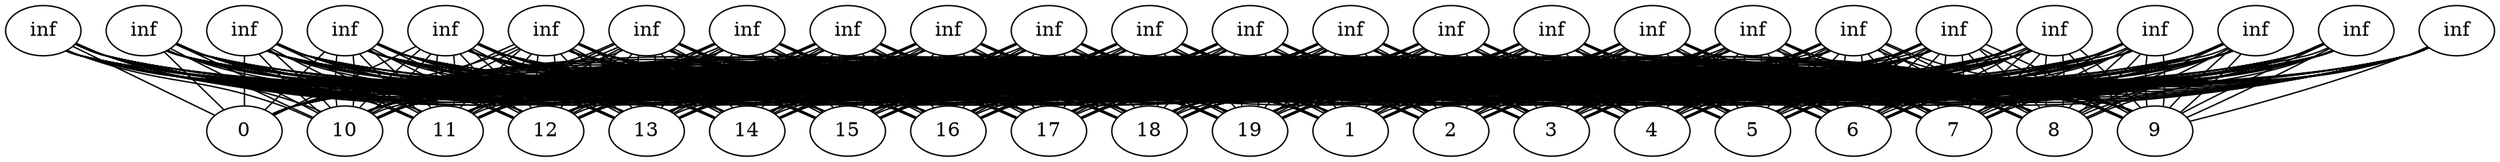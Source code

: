 graph X {
  0-0 [label="inf"];
  1-0 [label="inf"];
  0-1 [label="inf"];
  1-1 [label="inf"];
  0-2 [label="inf"];
  1-2 [label="inf"];
  0-3 [label="inf"];
  1-3 [label="inf"];
  0-4 [label="inf"];
  1-4 [label="inf"];
  0-5 [label="inf"];
  1-5 [label="inf"];
  0-6 [label="inf"];
  1-6 [label="inf"];
  0-7 [label="inf"];
  1-7 [label="inf"];
  0-8 [label="inf"];
  1-8 [label="inf"];
  0-9 [label="inf"];
  1-9 [label="inf"];
  0-10 [label="inf"];
  1-10 [label="inf"];
  0-11 [label="inf"];
  1-11 [label="inf"];
  0-12 [label="inf"];
  1-12 [label="inf"];
  0-13 [label="inf"];
  1-13 [label="inf"];
  0-14 [label="inf"];
  1-14 [label="inf"];
  0-15 [label="inf"];
  1-15 [label="inf"];
  0-16 [label="inf"];
  1-16 [label="inf"];
  0-17 [label="inf"];
  1-17 [label="inf"];
  0-18 [label="inf"];
  1-18 [label="inf"];
  0-19 [label="inf"];
  1-19 [label="inf"];
  0-20 [label="inf"];
  1-20 [label="inf"];
  0-21 [label="inf"];
  1-21 [label="inf"];
  0-22 [label="inf"];
  1-22 [label="inf"];
  0-23 [label="inf"];
  1-23 [label="inf"];
  0-24 [label="inf"];
  1-24 [label="inf"];
  2-0 [label="inf"];
  2-1 [label="inf"];
  2-2 [label="inf"];
  2-3 [label="inf"];
  2-4 [label="inf"];
  2-5 [label="inf"];
  2-6 [label="inf"];
  2-7 [label="inf"];
  2-8 [label="inf"];
  2-9 [label="inf"];
  2-10 [label="inf"];
  2-11 [label="inf"];
  2-12 [label="inf"];
  2-13 [label="inf"];
  2-14 [label="inf"];
  2-15 [label="inf"];
  2-16 [label="inf"];
  2-17 [label="inf"];
  2-18 [label="inf"];
  2-19 [label="inf"];
  2-20 [label="inf"];
  2-21 [label="inf"];
  2-22 [label="inf"];
  2-23 [label="inf"];
  2-24 [label="inf"];
  3-0 [label="inf"];
  3-1 [label="inf"];
  3-2 [label="inf"];
  3-3 [label="inf"];
  3-4 [label="inf"];
  3-5 [label="inf"];
  3-6 [label="inf"];
  3-7 [label="inf"];
  3-8 [label="inf"];
  3-9 [label="inf"];
  3-10 [label="inf"];
  3-11 [label="inf"];
  3-12 [label="inf"];
  3-13 [label="inf"];
  3-14 [label="inf"];
  3-15 [label="inf"];
  3-16 [label="inf"];
  3-17 [label="inf"];
  3-18 [label="inf"];
  3-19 [label="inf"];
  3-20 [label="inf"];
  3-21 [label="inf"];
  3-22 [label="inf"];
  3-23 [label="inf"];
  3-24 [label="inf"];
  4-0 [label="inf"];
  4-1 [label="inf"];
  4-2 [label="inf"];
  4-3 [label="inf"];
  4-4 [label="inf"];
  4-5 [label="inf"];
  4-6 [label="inf"];
  4-7 [label="inf"];
  4-8 [label="inf"];
  4-9 [label="inf"];
  4-10 [label="inf"];
  4-11 [label="inf"];
  4-12 [label="inf"];
  4-13 [label="inf"];
  4-14 [label="inf"];
  4-15 [label="inf"];
  4-16 [label="inf"];
  4-17 [label="inf"];
  4-18 [label="inf"];
  4-19 [label="inf"];
  4-20 [label="inf"];
  4-21 [label="inf"];
  4-22 [label="inf"];
  4-23 [label="inf"];
  4-24 [label="inf"];
  5-0 [label="inf"];
  5-1 [label="inf"];
  5-2 [label="inf"];
  5-3 [label="inf"];
  5-4 [label="inf"];
  5-5 [label="inf"];
  5-6 [label="inf"];
  5-7 [label="inf"];
  5-8 [label="inf"];
  5-9 [label="inf"];
  5-10 [label="inf"];
  5-11 [label="inf"];
  5-12 [label="inf"];
  5-13 [label="inf"];
  5-14 [label="inf"];
  5-15 [label="inf"];
  5-16 [label="inf"];
  5-17 [label="inf"];
  5-18 [label="inf"];
  5-19 [label="inf"];
  5-20 [label="inf"];
  5-21 [label="inf"];
  5-22 [label="inf"];
  5-23 [label="inf"];
  5-24 [label="inf"];
  6-0 [label="inf"];
  6-1 [label="inf"];
  6-2 [label="inf"];
  6-3 [label="inf"];
  6-4 [label="inf"];
  6-5 [label="inf"];
  6-6 [label="inf"];
  6-7 [label="inf"];
  6-8 [label="inf"];
  6-9 [label="inf"];
  6-10 [label="inf"];
  6-11 [label="inf"];
  6-12 [label="inf"];
  6-13 [label="inf"];
  6-14 [label="inf"];
  6-15 [label="inf"];
  6-16 [label="inf"];
  6-17 [label="inf"];
  6-18 [label="inf"];
  6-19 [label="inf"];
  6-20 [label="inf"];
  6-21 [label="inf"];
  6-22 [label="inf"];
  6-23 [label="inf"];
  6-24 [label="inf"];
  7-0 [label="inf"];
  7-1 [label="inf"];
  7-2 [label="inf"];
  7-3 [label="inf"];
  7-4 [label="inf"];
  7-5 [label="inf"];
  7-6 [label="inf"];
  7-7 [label="inf"];
  7-8 [label="inf"];
  7-9 [label="inf"];
  7-10 [label="inf"];
  7-11 [label="inf"];
  7-12 [label="inf"];
  7-13 [label="inf"];
  7-14 [label="inf"];
  7-15 [label="inf"];
  7-16 [label="inf"];
  7-17 [label="inf"];
  7-18 [label="inf"];
  7-19 [label="inf"];
  7-20 [label="inf"];
  7-21 [label="inf"];
  7-22 [label="inf"];
  7-23 [label="inf"];
  7-24 [label="inf"];
  8-0 [label="inf"];
  8-1 [label="inf"];
  8-2 [label="inf"];
  8-3 [label="inf"];
  8-4 [label="inf"];
  8-5 [label="inf"];
  8-6 [label="inf"];
  8-7 [label="inf"];
  8-8 [label="inf"];
  8-9 [label="inf"];
  8-10 [label="inf"];
  8-11 [label="inf"];
  8-12 [label="inf"];
  8-13 [label="inf"];
  8-14 [label="inf"];
  8-15 [label="inf"];
  8-16 [label="inf"];
  8-17 [label="inf"];
  8-18 [label="inf"];
  8-19 [label="inf"];
  8-20 [label="inf"];
  8-21 [label="inf"];
  8-22 [label="inf"];
  8-23 [label="inf"];
  8-24 [label="inf"];
  9-0 [label="inf"];
  9-1 [label="inf"];
  9-2 [label="inf"];
  9-3 [label="inf"];
  9-4 [label="inf"];
  9-5 [label="inf"];
  9-6 [label="inf"];
  9-7 [label="inf"];
  9-8 [label="inf"];
  9-9 [label="inf"];
  9-10 [label="inf"];
  9-11 [label="inf"];
  9-12 [label="inf"];
  9-13 [label="inf"];
  9-14 [label="inf"];
  9-15 [label="inf"];
  9-16 [label="inf"];
  9-17 [label="inf"];
  9-18 [label="inf"];
  9-19 [label="inf"];
  9-20 [label="inf"];
  9-21 [label="inf"];
  9-22 [label="inf"];
  9-23 [label="inf"];
  9-24 [label="inf"];
  10-0 [label="inf"];
  10-1 [label="inf"];
  10-2 [label="inf"];
  10-3 [label="inf"];
  10-4 [label="inf"];
  10-5 [label="inf"];
  10-6 [label="inf"];
  10-7 [label="inf"];
  10-8 [label="inf"];
  10-9 [label="inf"];
  10-10 [label="inf"];
  10-11 [label="inf"];
  10-12 [label="inf"];
  10-13 [label="inf"];
  10-14 [label="inf"];
  10-15 [label="inf"];
  10-16 [label="inf"];
  10-17 [label="inf"];
  10-18 [label="inf"];
  10-19 [label="inf"];
  10-20 [label="inf"];
  10-21 [label="inf"];
  10-22 [label="inf"];
  10-23 [label="inf"];
  10-24 [label="inf"];
  11-0 [label="inf"];
  11-1 [label="inf"];
  11-2 [label="inf"];
  11-3 [label="inf"];
  11-4 [label="inf"];
  11-5 [label="inf"];
  11-6 [label="inf"];
  11-7 [label="inf"];
  11-8 [label="inf"];
  11-9 [label="inf"];
  11-10 [label="inf"];
  11-11 [label="inf"];
  11-12 [label="inf"];
  11-13 [label="inf"];
  11-14 [label="inf"];
  11-15 [label="inf"];
  11-16 [label="inf"];
  11-17 [label="inf"];
  11-18 [label="inf"];
  11-19 [label="inf"];
  11-20 [label="inf"];
  11-21 [label="inf"];
  11-22 [label="inf"];
  11-23 [label="inf"];
  11-24 [label="inf"];
  12-0 [label="inf"];
  12-1 [label="inf"];
  12-2 [label="inf"];
  12-3 [label="inf"];
  12-4 [label="inf"];
  12-5 [label="inf"];
  12-6 [label="inf"];
  12-7 [label="inf"];
  12-8 [label="inf"];
  12-9 [label="inf"];
  12-10 [label="inf"];
  12-11 [label="inf"];
  12-12 [label="inf"];
  12-13 [label="inf"];
  12-14 [label="inf"];
  12-15 [label="inf"];
  12-16 [label="inf"];
  12-17 [label="inf"];
  12-18 [label="inf"];
  12-19 [label="inf"];
  12-20 [label="inf"];
  12-21 [label="inf"];
  12-22 [label="inf"];
  12-23 [label="inf"];
  12-24 [label="inf"];
  13-0 [label="inf"];
  13-1 [label="inf"];
  13-2 [label="inf"];
  13-3 [label="inf"];
  13-4 [label="inf"];
  13-5 [label="inf"];
  13-6 [label="inf"];
  13-7 [label="inf"];
  13-8 [label="inf"];
  13-9 [label="inf"];
  13-10 [label="inf"];
  13-11 [label="inf"];
  13-12 [label="inf"];
  13-13 [label="inf"];
  13-14 [label="inf"];
  13-15 [label="inf"];
  13-16 [label="inf"];
  13-17 [label="inf"];
  13-18 [label="inf"];
  13-19 [label="inf"];
  13-20 [label="inf"];
  13-21 [label="inf"];
  13-22 [label="inf"];
  13-23 [label="inf"];
  13-24 [label="inf"];
  14-0 [label="inf"];
  14-1 [label="inf"];
  14-2 [label="inf"];
  14-3 [label="inf"];
  14-4 [label="inf"];
  14-5 [label="inf"];
  14-6 [label="inf"];
  14-7 [label="inf"];
  14-8 [label="inf"];
  14-9 [label="inf"];
  14-10 [label="inf"];
  14-11 [label="inf"];
  14-12 [label="inf"];
  14-13 [label="inf"];
  14-14 [label="inf"];
  14-15 [label="inf"];
  14-16 [label="inf"];
  14-17 [label="inf"];
  14-18 [label="inf"];
  14-19 [label="inf"];
  14-20 [label="inf"];
  14-21 [label="inf"];
  14-22 [label="inf"];
  14-23 [label="inf"];
  14-24 [label="inf"];
  15-0 [label="inf"];
  15-1 [label="inf"];
  15-2 [label="inf"];
  15-3 [label="inf"];
  15-4 [label="inf"];
  15-5 [label="inf"];
  15-6 [label="inf"];
  15-7 [label="inf"];
  15-8 [label="inf"];
  15-9 [label="inf"];
  15-10 [label="inf"];
  15-11 [label="inf"];
  15-12 [label="inf"];
  15-13 [label="inf"];
  15-14 [label="inf"];
  15-15 [label="inf"];
  15-16 [label="inf"];
  15-17 [label="inf"];
  15-18 [label="inf"];
  15-19 [label="inf"];
  15-20 [label="inf"];
  15-21 [label="inf"];
  15-22 [label="inf"];
  15-23 [label="inf"];
  15-24 [label="inf"];
  16-0 [label="inf"];
  16-1 [label="inf"];
  16-2 [label="inf"];
  16-3 [label="inf"];
  16-4 [label="inf"];
  16-5 [label="inf"];
  16-6 [label="inf"];
  16-7 [label="inf"];
  16-8 [label="inf"];
  16-9 [label="inf"];
  16-10 [label="inf"];
  16-11 [label="inf"];
  16-12 [label="inf"];
  16-13 [label="inf"];
  16-14 [label="inf"];
  16-15 [label="inf"];
  16-16 [label="inf"];
  16-17 [label="inf"];
  16-18 [label="inf"];
  16-19 [label="inf"];
  16-20 [label="inf"];
  16-21 [label="inf"];
  16-22 [label="inf"];
  16-23 [label="inf"];
  16-24 [label="inf"];
  17-0 [label="inf"];
  17-1 [label="inf"];
  17-2 [label="inf"];
  17-3 [label="inf"];
  17-4 [label="inf"];
  17-5 [label="inf"];
  17-6 [label="inf"];
  17-7 [label="inf"];
  17-8 [label="inf"];
  17-9 [label="inf"];
  17-10 [label="inf"];
  17-11 [label="inf"];
  17-12 [label="inf"];
  17-13 [label="inf"];
  17-14 [label="inf"];
  17-15 [label="inf"];
  17-16 [label="inf"];
  17-17 [label="inf"];
  17-18 [label="inf"];
  17-19 [label="inf"];
  17-20 [label="inf"];
  17-21 [label="inf"];
  17-22 [label="inf"];
  17-23 [label="inf"];
  17-24 [label="inf"];
  18-0 [label="inf"];
  18-1 [label="inf"];
  18-2 [label="inf"];
  18-3 [label="inf"];
  18-4 [label="inf"];
  18-5 [label="inf"];
  18-6 [label="inf"];
  18-7 [label="inf"];
  18-8 [label="inf"];
  18-9 [label="inf"];
  18-10 [label="inf"];
  18-11 [label="inf"];
  18-12 [label="inf"];
  18-13 [label="inf"];
  18-14 [label="inf"];
  18-15 [label="inf"];
  18-16 [label="inf"];
  18-17 [label="inf"];
  18-18 [label="inf"];
  18-19 [label="inf"];
  18-20 [label="inf"];
  18-21 [label="inf"];
  18-22 [label="inf"];
  18-23 [label="inf"];
  18-24 [label="inf"];
  19-0 [label="inf"];
  19-1 [label="inf"];
  19-2 [label="inf"];
  19-3 [label="inf"];
  19-4 [label="inf"];
  19-5 [label="inf"];
  19-6 [label="inf"];
  19-7 [label="inf"];
  19-8 [label="inf"];
  19-9 [label="inf"];
  19-10 [label="inf"];
  19-11 [label="inf"];
  19-12 [label="inf"];
  19-13 [label="inf"];
  19-14 [label="inf"];
  19-15 [label="inf"];
  19-16 [label="inf"];
  19-17 [label="inf"];
  19-18 [label="inf"];
  19-19 [label="inf"];
  19-20 [label="inf"];
  19-21 [label="inf"];
  19-22 [label="inf"];
  19-23 [label="inf"];
  19-24 [label="inf"];
  0-0 -- 1-0;
  0-0 -- 0-1;
  0-1 -- 1-1;
  0-1 -- 0-2;
  0-2 -- 1-2;
  0-2 -- 0-3;
  0-3 -- 1-3;
  0-3 -- 0-4;
  0-4 -- 1-4;
  0-4 -- 0-5;
  0-5 -- 1-5;
  0-5 -- 0-6;
  0-6 -- 1-6;
  0-6 -- 0-7;
  0-7 -- 1-7;
  0-7 -- 0-8;
  0-8 -- 1-8;
  0-8 -- 0-9;
  0-9 -- 1-9;
  0-9 -- 0-10;
  0-10 -- 1-10;
  0-10 -- 0-11;
  0-11 -- 1-11;
  0-11 -- 0-12;
  0-12 -- 1-12;
  0-12 -- 0-13;
  0-13 -- 1-13;
  0-13 -- 0-14;
  0-14 -- 1-14;
  0-14 -- 0-15;
  0-15 -- 1-15;
  0-15 -- 0-16;
  0-16 -- 1-16;
  0-16 -- 0-17;
  0-17 -- 1-17;
  0-17 -- 0-18;
  0-18 -- 1-18;
  0-18 -- 0-19;
  0-19 -- 1-19;
  0-19 -- 0-20;
  0-20 -- 1-20;
  0-20 -- 0-21;
  0-21 -- 1-21;
  0-21 -- 0-22;
  0-22 -- 1-22;
  0-22 -- 0-23;
  0-23 -- 1-23;
  0-23 -- 0-24;
  0-24 -- 1-24;
  1-0 -- 2-0;
  1-0 -- 1-1;
  1-1 -- 2-1;
  1-1 -- 1-2;
  1-2 -- 2-2;
  1-2 -- 1-3;
  1-3 -- 2-3;
  1-3 -- 1-4;
  1-4 -- 2-4;
  1-4 -- 1-5;
  1-5 -- 2-5;
  1-5 -- 1-6;
  1-6 -- 2-6;
  1-6 -- 1-7;
  1-7 -- 2-7;
  1-7 -- 1-8;
  1-8 -- 2-8;
  1-8 -- 1-9;
  1-9 -- 2-9;
  1-9 -- 1-10;
  1-10 -- 2-10;
  1-10 -- 1-11;
  1-11 -- 2-11;
  1-11 -- 1-12;
  1-12 -- 2-12;
  1-12 -- 1-13;
  1-13 -- 2-13;
  1-13 -- 1-14;
  1-14 -- 2-14;
  1-14 -- 1-15;
  1-15 -- 2-15;
  1-15 -- 1-16;
  1-16 -- 2-16;
  1-16 -- 1-17;
  1-17 -- 2-17;
  1-17 -- 1-18;
  1-18 -- 2-18;
  1-18 -- 1-19;
  1-19 -- 2-19;
  1-19 -- 1-20;
  1-20 -- 2-20;
  1-20 -- 1-21;
  1-21 -- 2-21;
  1-21 -- 1-22;
  1-22 -- 2-22;
  1-22 -- 1-23;
  1-23 -- 2-23;
  1-23 -- 1-24;
  1-24 -- 2-24;
  2-0 -- 3-0;
  2-0 -- 2-1;
  2-1 -- 3-1;
  2-1 -- 2-2;
  2-2 -- 3-2;
  2-2 -- 2-3;
  2-3 -- 3-3;
  2-3 -- 2-4;
  2-4 -- 3-4;
  2-4 -- 2-5;
  2-5 -- 3-5;
  2-5 -- 2-6;
  2-6 -- 3-6;
  2-6 -- 2-7;
  2-7 -- 3-7;
  2-7 -- 2-8;
  2-8 -- 3-8;
  2-8 -- 2-9;
  2-9 -- 3-9;
  2-9 -- 2-10;
  2-10 -- 3-10;
  2-10 -- 2-11;
  2-11 -- 3-11;
  2-11 -- 2-12;
  2-12 -- 3-12;
  2-12 -- 2-13;
  2-13 -- 3-13;
  2-13 -- 2-14;
  2-14 -- 3-14;
  2-14 -- 2-15;
  2-15 -- 3-15;
  2-15 -- 2-16;
  2-16 -- 3-16;
  2-16 -- 2-17;
  2-17 -- 3-17;
  2-17 -- 2-18;
  2-18 -- 3-18;
  2-18 -- 2-19;
  2-19 -- 3-19;
  2-19 -- 2-20;
  2-20 -- 3-20;
  2-20 -- 2-21;
  2-21 -- 3-21;
  2-21 -- 2-22;
  2-22 -- 3-22;
  2-22 -- 2-23;
  2-23 -- 3-23;
  2-23 -- 2-24;
  2-24 -- 3-24;
  3-0 -- 4-0;
  3-0 -- 3-1;
  3-1 -- 4-1;
  3-1 -- 3-2;
  3-2 -- 4-2;
  3-2 -- 3-3;
  3-3 -- 4-3;
  3-3 -- 3-4;
  3-4 -- 4-4;
  3-4 -- 3-5;
  3-5 -- 4-5;
  3-5 -- 3-6;
  3-6 -- 4-6;
  3-6 -- 3-7;
  3-7 -- 4-7;
  3-7 -- 3-8;
  3-8 -- 4-8;
  3-8 -- 3-9;
  3-9 -- 4-9;
  3-9 -- 3-10;
  3-10 -- 4-10;
  3-10 -- 3-11;
  3-11 -- 4-11;
  3-11 -- 3-12;
  3-12 -- 4-12;
  3-12 -- 3-13;
  3-13 -- 4-13;
  3-13 -- 3-14;
  3-14 -- 4-14;
  3-14 -- 3-15;
  3-15 -- 4-15;
  3-15 -- 3-16;
  3-16 -- 4-16;
  3-16 -- 3-17;
  3-17 -- 4-17;
  3-17 -- 3-18;
  3-18 -- 4-18;
  3-18 -- 3-19;
  3-19 -- 4-19;
  3-19 -- 3-20;
  3-20 -- 4-20;
  3-20 -- 3-21;
  3-21 -- 4-21;
  3-21 -- 3-22;
  3-22 -- 4-22;
  3-22 -- 3-23;
  3-23 -- 4-23;
  3-23 -- 3-24;
  3-24 -- 4-24;
  4-0 -- 5-0;
  4-0 -- 4-1;
  4-1 -- 5-1;
  4-1 -- 4-2;
  4-2 -- 5-2;
  4-2 -- 4-3;
  4-3 -- 5-3;
  4-3 -- 4-4;
  4-4 -- 5-4;
  4-4 -- 4-5;
  4-5 -- 5-5;
  4-5 -- 4-6;
  4-6 -- 5-6;
  4-6 -- 4-7;
  4-7 -- 5-7;
  4-7 -- 4-8;
  4-8 -- 5-8;
  4-8 -- 4-9;
  4-9 -- 5-9;
  4-9 -- 4-10;
  4-10 -- 5-10;
  4-10 -- 4-11;
  4-11 -- 5-11;
  4-11 -- 4-12;
  4-12 -- 5-12;
  4-12 -- 4-13;
  4-13 -- 5-13;
  4-13 -- 4-14;
  4-14 -- 5-14;
  4-14 -- 4-15;
  4-15 -- 5-15;
  4-15 -- 4-16;
  4-16 -- 5-16;
  4-16 -- 4-17;
  4-17 -- 5-17;
  4-17 -- 4-18;
  4-18 -- 5-18;
  4-18 -- 4-19;
  4-19 -- 5-19;
  4-19 -- 4-20;
  4-20 -- 5-20;
  4-20 -- 4-21;
  4-21 -- 5-21;
  4-21 -- 4-22;
  4-22 -- 5-22;
  4-22 -- 4-23;
  4-23 -- 5-23;
  4-23 -- 4-24;
  4-24 -- 5-24;
  5-0 -- 6-0;
  5-0 -- 5-1;
  5-1 -- 6-1;
  5-1 -- 5-2;
  5-2 -- 6-2;
  5-2 -- 5-3;
  5-3 -- 6-3;
  5-3 -- 5-4;
  5-4 -- 6-4;
  5-4 -- 5-5;
  5-5 -- 6-5;
  5-5 -- 5-6;
  5-6 -- 6-6;
  5-6 -- 5-7;
  5-7 -- 6-7;
  5-7 -- 5-8;
  5-8 -- 6-8;
  5-8 -- 5-9;
  5-9 -- 6-9;
  5-9 -- 5-10;
  5-10 -- 6-10;
  5-10 -- 5-11;
  5-11 -- 6-11;
  5-11 -- 5-12;
  5-12 -- 6-12;
  5-12 -- 5-13;
  5-13 -- 6-13;
  5-13 -- 5-14;
  5-14 -- 6-14;
  5-14 -- 5-15;
  5-15 -- 6-15;
  5-15 -- 5-16;
  5-16 -- 6-16;
  5-16 -- 5-17;
  5-17 -- 6-17;
  5-17 -- 5-18;
  5-18 -- 6-18;
  5-18 -- 5-19;
  5-19 -- 6-19;
  5-19 -- 5-20;
  5-20 -- 6-20;
  5-20 -- 5-21;
  5-21 -- 6-21;
  5-21 -- 5-22;
  5-22 -- 6-22;
  5-22 -- 5-23;
  5-23 -- 6-23;
  5-23 -- 5-24;
  5-24 -- 6-24;
  6-0 -- 7-0;
  6-0 -- 6-1;
  6-1 -- 7-1;
  6-1 -- 6-2;
  6-2 -- 7-2;
  6-2 -- 6-3;
  6-3 -- 7-3;
  6-3 -- 6-4;
  6-4 -- 7-4;
  6-4 -- 6-5;
  6-5 -- 7-5;
  6-5 -- 6-6;
  6-6 -- 7-6;
  6-6 -- 6-7;
  6-7 -- 7-7;
  6-7 -- 6-8;
  6-8 -- 7-8;
  6-8 -- 6-9;
  6-9 -- 7-9;
  6-9 -- 6-10;
  6-10 -- 7-10;
  6-10 -- 6-11;
  6-11 -- 7-11;
  6-11 -- 6-12;
  6-12 -- 7-12;
  6-12 -- 6-13;
  6-13 -- 7-13;
  6-13 -- 6-14;
  6-14 -- 7-14;
  6-14 -- 6-15;
  6-15 -- 7-15;
  6-15 -- 6-16;
  6-16 -- 7-16;
  6-16 -- 6-17;
  6-17 -- 7-17;
  6-17 -- 6-18;
  6-18 -- 7-18;
  6-18 -- 6-19;
  6-19 -- 7-19;
  6-19 -- 6-20;
  6-20 -- 7-20;
  6-20 -- 6-21;
  6-21 -- 7-21;
  6-21 -- 6-22;
  6-22 -- 7-22;
  6-22 -- 6-23;
  6-23 -- 7-23;
  6-23 -- 6-24;
  6-24 -- 7-24;
  7-0 -- 8-0;
  7-0 -- 7-1;
  7-1 -- 8-1;
  7-1 -- 7-2;
  7-2 -- 8-2;
  7-2 -- 7-3;
  7-3 -- 8-3;
  7-3 -- 7-4;
  7-4 -- 8-4;
  7-4 -- 7-5;
  7-5 -- 8-5;
  7-5 -- 7-6;
  7-6 -- 8-6;
  7-6 -- 7-7;
  7-7 -- 8-7;
  7-7 -- 7-8;
  7-8 -- 8-8;
  7-8 -- 7-9;
  7-9 -- 8-9;
  7-9 -- 7-10;
  7-10 -- 8-10;
  7-10 -- 7-11;
  7-11 -- 8-11;
  7-11 -- 7-12;
  7-12 -- 8-12;
  7-12 -- 7-13;
  7-13 -- 8-13;
  7-13 -- 7-14;
  7-14 -- 8-14;
  7-14 -- 7-15;
  7-15 -- 8-15;
  7-15 -- 7-16;
  7-16 -- 8-16;
  7-16 -- 7-17;
  7-17 -- 8-17;
  7-17 -- 7-18;
  7-18 -- 8-18;
  7-18 -- 7-19;
  7-19 -- 8-19;
  7-19 -- 7-20;
  7-20 -- 8-20;
  7-20 -- 7-21;
  7-21 -- 8-21;
  7-21 -- 7-22;
  7-22 -- 8-22;
  7-22 -- 7-23;
  7-23 -- 8-23;
  7-23 -- 7-24;
  7-24 -- 8-24;
  8-0 -- 9-0;
  8-0 -- 8-1;
  8-1 -- 9-1;
  8-1 -- 8-2;
  8-2 -- 9-2;
  8-2 -- 8-3;
  8-3 -- 9-3;
  8-3 -- 8-4;
  8-4 -- 9-4;
  8-4 -- 8-5;
  8-5 -- 9-5;
  8-5 -- 8-6;
  8-6 -- 9-6;
  8-6 -- 8-7;
  8-7 -- 9-7;
  8-7 -- 8-8;
  8-8 -- 9-8;
  8-8 -- 8-9;
  8-9 -- 9-9;
  8-9 -- 8-10;
  8-10 -- 9-10;
  8-10 -- 8-11;
  8-11 -- 9-11;
  8-11 -- 8-12;
  8-12 -- 9-12;
  8-12 -- 8-13;
  8-13 -- 9-13;
  8-13 -- 8-14;
  8-14 -- 9-14;
  8-14 -- 8-15;
  8-15 -- 9-15;
  8-15 -- 8-16;
  8-16 -- 9-16;
  8-16 -- 8-17;
  8-17 -- 9-17;
  8-17 -- 8-18;
  8-18 -- 9-18;
  8-18 -- 8-19;
  8-19 -- 9-19;
  8-19 -- 8-20;
  8-20 -- 9-20;
  8-20 -- 8-21;
  8-21 -- 9-21;
  8-21 -- 8-22;
  8-22 -- 9-22;
  8-22 -- 8-23;
  8-23 -- 9-23;
  8-23 -- 8-24;
  8-24 -- 9-24;
  9-0 -- 10-0;
  9-0 -- 9-1;
  9-1 -- 10-1;
  9-1 -- 9-2;
  9-2 -- 10-2;
  9-2 -- 9-3;
  9-3 -- 10-3;
  9-3 -- 9-4;
  9-4 -- 10-4;
  9-4 -- 9-5;
  9-5 -- 10-5;
  9-5 -- 9-6;
  9-6 -- 10-6;
  9-6 -- 9-7;
  9-7 -- 10-7;
  9-7 -- 9-8;
  9-8 -- 10-8;
  9-8 -- 9-9;
  9-9 -- 10-9;
  9-9 -- 9-10;
  9-10 -- 10-10;
  9-10 -- 9-11;
  9-11 -- 10-11;
  9-11 -- 9-12;
  9-12 -- 10-12;
  9-12 -- 9-13;
  9-13 -- 10-13;
  9-13 -- 9-14;
  9-14 -- 10-14;
  9-14 -- 9-15;
  9-15 -- 10-15;
  9-15 -- 9-16;
  9-16 -- 10-16;
  9-16 -- 9-17;
  9-17 -- 10-17;
  9-17 -- 9-18;
  9-18 -- 10-18;
  9-18 -- 9-19;
  9-19 -- 10-19;
  9-19 -- 9-20;
  9-20 -- 10-20;
  9-20 -- 9-21;
  9-21 -- 10-21;
  9-21 -- 9-22;
  9-22 -- 10-22;
  9-22 -- 9-23;
  9-23 -- 10-23;
  9-23 -- 9-24;
  9-24 -- 10-24;
  10-0 -- 11-0;
  10-0 -- 10-1;
  10-1 -- 11-1;
  10-1 -- 10-2;
  10-2 -- 11-2;
  10-2 -- 10-3;
  10-3 -- 11-3;
  10-3 -- 10-4;
  10-4 -- 11-4;
  10-4 -- 10-5;
  10-5 -- 11-5;
  10-5 -- 10-6;
  10-6 -- 11-6;
  10-6 -- 10-7;
  10-7 -- 11-7;
  10-7 -- 10-8;
  10-8 -- 11-8;
  10-8 -- 10-9;
  10-9 -- 11-9;
  10-9 -- 10-10;
  10-10 -- 11-10;
  10-10 -- 10-11;
  10-11 -- 11-11;
  10-11 -- 10-12;
  10-12 -- 11-12;
  10-12 -- 10-13;
  10-13 -- 11-13;
  10-13 -- 10-14;
  10-14 -- 11-14;
  10-14 -- 10-15;
  10-15 -- 11-15;
  10-15 -- 10-16;
  10-16 -- 11-16;
  10-16 -- 10-17;
  10-17 -- 11-17;
  10-17 -- 10-18;
  10-18 -- 11-18;
  10-18 -- 10-19;
  10-19 -- 11-19;
  10-19 -- 10-20;
  10-20 -- 11-20;
  10-20 -- 10-21;
  10-21 -- 11-21;
  10-21 -- 10-22;
  10-22 -- 11-22;
  10-22 -- 10-23;
  10-23 -- 11-23;
  10-23 -- 10-24;
  10-24 -- 11-24;
  11-0 -- 12-0;
  11-0 -- 11-1;
  11-1 -- 12-1;
  11-1 -- 11-2;
  11-2 -- 12-2;
  11-2 -- 11-3;
  11-3 -- 12-3;
  11-3 -- 11-4;
  11-4 -- 12-4;
  11-4 -- 11-5;
  11-5 -- 12-5;
  11-5 -- 11-6;
  11-6 -- 12-6;
  11-6 -- 11-7;
  11-7 -- 12-7;
  11-7 -- 11-8;
  11-8 -- 12-8;
  11-8 -- 11-9;
  11-9 -- 12-9;
  11-9 -- 11-10;
  11-10 -- 12-10;
  11-10 -- 11-11;
  11-11 -- 12-11;
  11-11 -- 11-12;
  11-12 -- 12-12;
  11-12 -- 11-13;
  11-13 -- 12-13;
  11-13 -- 11-14;
  11-14 -- 12-14;
  11-14 -- 11-15;
  11-15 -- 12-15;
  11-15 -- 11-16;
  11-16 -- 12-16;
  11-16 -- 11-17;
  11-17 -- 12-17;
  11-17 -- 11-18;
  11-18 -- 12-18;
  11-18 -- 11-19;
  11-19 -- 12-19;
  11-19 -- 11-20;
  11-20 -- 12-20;
  11-20 -- 11-21;
  11-21 -- 12-21;
  11-21 -- 11-22;
  11-22 -- 12-22;
  11-22 -- 11-23;
  11-23 -- 12-23;
  11-23 -- 11-24;
  11-24 -- 12-24;
  12-0 -- 13-0;
  12-0 -- 12-1;
  12-1 -- 13-1;
  12-1 -- 12-2;
  12-2 -- 13-2;
  12-2 -- 12-3;
  12-3 -- 13-3;
  12-3 -- 12-4;
  12-4 -- 13-4;
  12-4 -- 12-5;
  12-5 -- 13-5;
  12-5 -- 12-6;
  12-6 -- 13-6;
  12-6 -- 12-7;
  12-7 -- 13-7;
  12-7 -- 12-8;
  12-8 -- 13-8;
  12-8 -- 12-9;
  12-9 -- 13-9;
  12-9 -- 12-10;
  12-10 -- 13-10;
  12-10 -- 12-11;
  12-11 -- 13-11;
  12-11 -- 12-12;
  12-12 -- 13-12;
  12-12 -- 12-13;
  12-13 -- 13-13;
  12-13 -- 12-14;
  12-14 -- 13-14;
  12-14 -- 12-15;
  12-15 -- 13-15;
  12-15 -- 12-16;
  12-16 -- 13-16;
  12-16 -- 12-17;
  12-17 -- 13-17;
  12-17 -- 12-18;
  12-18 -- 13-18;
  12-18 -- 12-19;
  12-19 -- 13-19;
  12-19 -- 12-20;
  12-20 -- 13-20;
  12-20 -- 12-21;
  12-21 -- 13-21;
  12-21 -- 12-22;
  12-22 -- 13-22;
  12-22 -- 12-23;
  12-23 -- 13-23;
  12-23 -- 12-24;
  12-24 -- 13-24;
  13-0 -- 14-0;
  13-0 -- 13-1;
  13-1 -- 14-1;
  13-1 -- 13-2;
  13-2 -- 14-2;
  13-2 -- 13-3;
  13-3 -- 14-3;
  13-3 -- 13-4;
  13-4 -- 14-4;
  13-4 -- 13-5;
  13-5 -- 14-5;
  13-5 -- 13-6;
  13-6 -- 14-6;
  13-6 -- 13-7;
  13-7 -- 14-7;
  13-7 -- 13-8;
  13-8 -- 14-8;
  13-8 -- 13-9;
  13-9 -- 14-9;
  13-9 -- 13-10;
  13-10 -- 14-10;
  13-10 -- 13-11;
  13-11 -- 14-11;
  13-11 -- 13-12;
  13-12 -- 14-12;
  13-12 -- 13-13;
  13-13 -- 14-13;
  13-13 -- 13-14;
  13-14 -- 14-14;
  13-14 -- 13-15;
  13-15 -- 14-15;
  13-15 -- 13-16;
  13-16 -- 14-16;
  13-16 -- 13-17;
  13-17 -- 14-17;
  13-17 -- 13-18;
  13-18 -- 14-18;
  13-18 -- 13-19;
  13-19 -- 14-19;
  13-19 -- 13-20;
  13-20 -- 14-20;
  13-20 -- 13-21;
  13-21 -- 14-21;
  13-21 -- 13-22;
  13-22 -- 14-22;
  13-22 -- 13-23;
  13-23 -- 14-23;
  13-23 -- 13-24;
  13-24 -- 14-24;
  14-0 -- 15-0;
  14-0 -- 14-1;
  14-1 -- 15-1;
  14-1 -- 14-2;
  14-2 -- 15-2;
  14-2 -- 14-3;
  14-3 -- 15-3;
  14-3 -- 14-4;
  14-4 -- 15-4;
  14-4 -- 14-5;
  14-5 -- 15-5;
  14-5 -- 14-6;
  14-6 -- 15-6;
  14-6 -- 14-7;
  14-7 -- 15-7;
  14-7 -- 14-8;
  14-8 -- 15-8;
  14-8 -- 14-9;
  14-9 -- 15-9;
  14-9 -- 14-10;
  14-10 -- 15-10;
  14-10 -- 14-11;
  14-11 -- 15-11;
  14-11 -- 14-12;
  14-12 -- 15-12;
  14-12 -- 14-13;
  14-13 -- 15-13;
  14-13 -- 14-14;
  14-14 -- 15-14;
  14-14 -- 14-15;
  14-15 -- 15-15;
  14-15 -- 14-16;
  14-16 -- 15-16;
  14-16 -- 14-17;
  14-17 -- 15-17;
  14-17 -- 14-18;
  14-18 -- 15-18;
  14-18 -- 14-19;
  14-19 -- 15-19;
  14-19 -- 14-20;
  14-20 -- 15-20;
  14-20 -- 14-21;
  14-21 -- 15-21;
  14-21 -- 14-22;
  14-22 -- 15-22;
  14-22 -- 14-23;
  14-23 -- 15-23;
  14-23 -- 14-24;
  14-24 -- 15-24;
  15-0 -- 16-0;
  15-0 -- 15-1;
  15-1 -- 16-1;
  15-1 -- 15-2;
  15-2 -- 16-2;
  15-2 -- 15-3;
  15-3 -- 16-3;
  15-3 -- 15-4;
  15-4 -- 16-4;
  15-4 -- 15-5;
  15-5 -- 16-5;
  15-5 -- 15-6;
  15-6 -- 16-6;
  15-6 -- 15-7;
  15-7 -- 16-7;
  15-7 -- 15-8;
  15-8 -- 16-8;
  15-8 -- 15-9;
  15-9 -- 16-9;
  15-9 -- 15-10;
  15-10 -- 16-10;
  15-10 -- 15-11;
  15-11 -- 16-11;
  15-11 -- 15-12;
  15-12 -- 16-12;
  15-12 -- 15-13;
  15-13 -- 16-13;
  15-13 -- 15-14;
  15-14 -- 16-14;
  15-14 -- 15-15;
  15-15 -- 16-15;
  15-15 -- 15-16;
  15-16 -- 16-16;
  15-16 -- 15-17;
  15-17 -- 16-17;
  15-17 -- 15-18;
  15-18 -- 16-18;
  15-18 -- 15-19;
  15-19 -- 16-19;
  15-19 -- 15-20;
  15-20 -- 16-20;
  15-20 -- 15-21;
  15-21 -- 16-21;
  15-21 -- 15-22;
  15-22 -- 16-22;
  15-22 -- 15-23;
  15-23 -- 16-23;
  15-23 -- 15-24;
  15-24 -- 16-24;
  16-0 -- 17-0;
  16-0 -- 16-1;
  16-1 -- 17-1;
  16-1 -- 16-2;
  16-2 -- 17-2;
  16-2 -- 16-3;
  16-3 -- 17-3;
  16-3 -- 16-4;
  16-4 -- 17-4;
  16-4 -- 16-5;
  16-5 -- 17-5;
  16-5 -- 16-6;
  16-6 -- 17-6;
  16-6 -- 16-7;
  16-7 -- 17-7;
  16-7 -- 16-8;
  16-8 -- 17-8;
  16-8 -- 16-9;
  16-9 -- 17-9;
  16-9 -- 16-10;
  16-10 -- 17-10;
  16-10 -- 16-11;
  16-11 -- 17-11;
  16-11 -- 16-12;
  16-12 -- 17-12;
  16-12 -- 16-13;
  16-13 -- 17-13;
  16-13 -- 16-14;
  16-14 -- 17-14;
  16-14 -- 16-15;
  16-15 -- 17-15;
  16-15 -- 16-16;
  16-16 -- 17-16;
  16-16 -- 16-17;
  16-17 -- 17-17;
  16-17 -- 16-18;
  16-18 -- 17-18;
  16-18 -- 16-19;
  16-19 -- 17-19;
  16-19 -- 16-20;
  16-20 -- 17-20;
  16-20 -- 16-21;
  16-21 -- 17-21;
  16-21 -- 16-22;
  16-22 -- 17-22;
  16-22 -- 16-23;
  16-23 -- 17-23;
  16-23 -- 16-24;
  16-24 -- 17-24;
  17-0 -- 18-0;
  17-0 -- 17-1;
  17-1 -- 18-1;
  17-1 -- 17-2;
  17-2 -- 18-2;
  17-2 -- 17-3;
  17-3 -- 18-3;
  17-3 -- 17-4;
  17-4 -- 18-4;
  17-4 -- 17-5;
  17-5 -- 18-5;
  17-5 -- 17-6;
  17-6 -- 18-6;
  17-6 -- 17-7;
  17-7 -- 18-7;
  17-7 -- 17-8;
  17-8 -- 18-8;
  17-8 -- 17-9;
  17-9 -- 18-9;
  17-9 -- 17-10;
  17-10 -- 18-10;
  17-10 -- 17-11;
  17-11 -- 18-11;
  17-11 -- 17-12;
  17-12 -- 18-12;
  17-12 -- 17-13;
  17-13 -- 18-13;
  17-13 -- 17-14;
  17-14 -- 18-14;
  17-14 -- 17-15;
  17-15 -- 18-15;
  17-15 -- 17-16;
  17-16 -- 18-16;
  17-16 -- 17-17;
  17-17 -- 18-17;
  17-17 -- 17-18;
  17-18 -- 18-18;
  17-18 -- 17-19;
  17-19 -- 18-19;
  17-19 -- 17-20;
  17-20 -- 18-20;
  17-20 -- 17-21;
  17-21 -- 18-21;
  17-21 -- 17-22;
  17-22 -- 18-22;
  17-22 -- 17-23;
  17-23 -- 18-23;
  17-23 -- 17-24;
  17-24 -- 18-24;
  18-0 -- 19-0;
  18-0 -- 18-1;
  18-1 -- 19-1;
  18-1 -- 18-2;
  18-2 -- 19-2;
  18-2 -- 18-3;
  18-3 -- 19-3;
  18-3 -- 18-4;
  18-4 -- 19-4;
  18-4 -- 18-5;
  18-5 -- 19-5;
  18-5 -- 18-6;
  18-6 -- 19-6;
  18-6 -- 18-7;
  18-7 -- 19-7;
  18-7 -- 18-8;
  18-8 -- 19-8;
  18-8 -- 18-9;
  18-9 -- 19-9;
  18-9 -- 18-10;
  18-10 -- 19-10;
  18-10 -- 18-11;
  18-11 -- 19-11;
  18-11 -- 18-12;
  18-12 -- 19-12;
  18-12 -- 18-13;
  18-13 -- 19-13;
  18-13 -- 18-14;
  18-14 -- 19-14;
  18-14 -- 18-15;
  18-15 -- 19-15;
  18-15 -- 18-16;
  18-16 -- 19-16;
  18-16 -- 18-17;
  18-17 -- 19-17;
  18-17 -- 18-18;
  18-18 -- 19-18;
  18-18 -- 18-19;
  18-19 -- 19-19;
  18-19 -- 18-20;
  18-20 -- 19-20;
  18-20 -- 18-21;
  18-21 -- 19-21;
  18-21 -- 18-22;
  18-22 -- 19-22;
  18-22 -- 18-23;
  18-23 -- 19-23;
  18-23 -- 18-24;
  18-24 -- 19-24;
  19-0 -- 19-1;
  19-1 -- 19-2;
  19-2 -- 19-3;
  19-3 -- 19-4;
  19-4 -- 19-5;
  19-5 -- 19-6;
  19-6 -- 19-7;
  19-7 -- 19-8;
  19-8 -- 19-9;
  19-9 -- 19-10;
  19-10 -- 19-11;
  19-11 -- 19-12;
  19-12 -- 19-13;
  19-13 -- 19-14;
  19-14 -- 19-15;
  19-15 -- 19-16;
  19-16 -- 19-17;
  19-17 -- 19-18;
  19-18 -- 19-19;
  19-19 -- 19-20;
  19-20 -- 19-21;
  19-21 -- 19-22;
  19-22 -- 19-23;
  19-23 -- 19-24;
}
